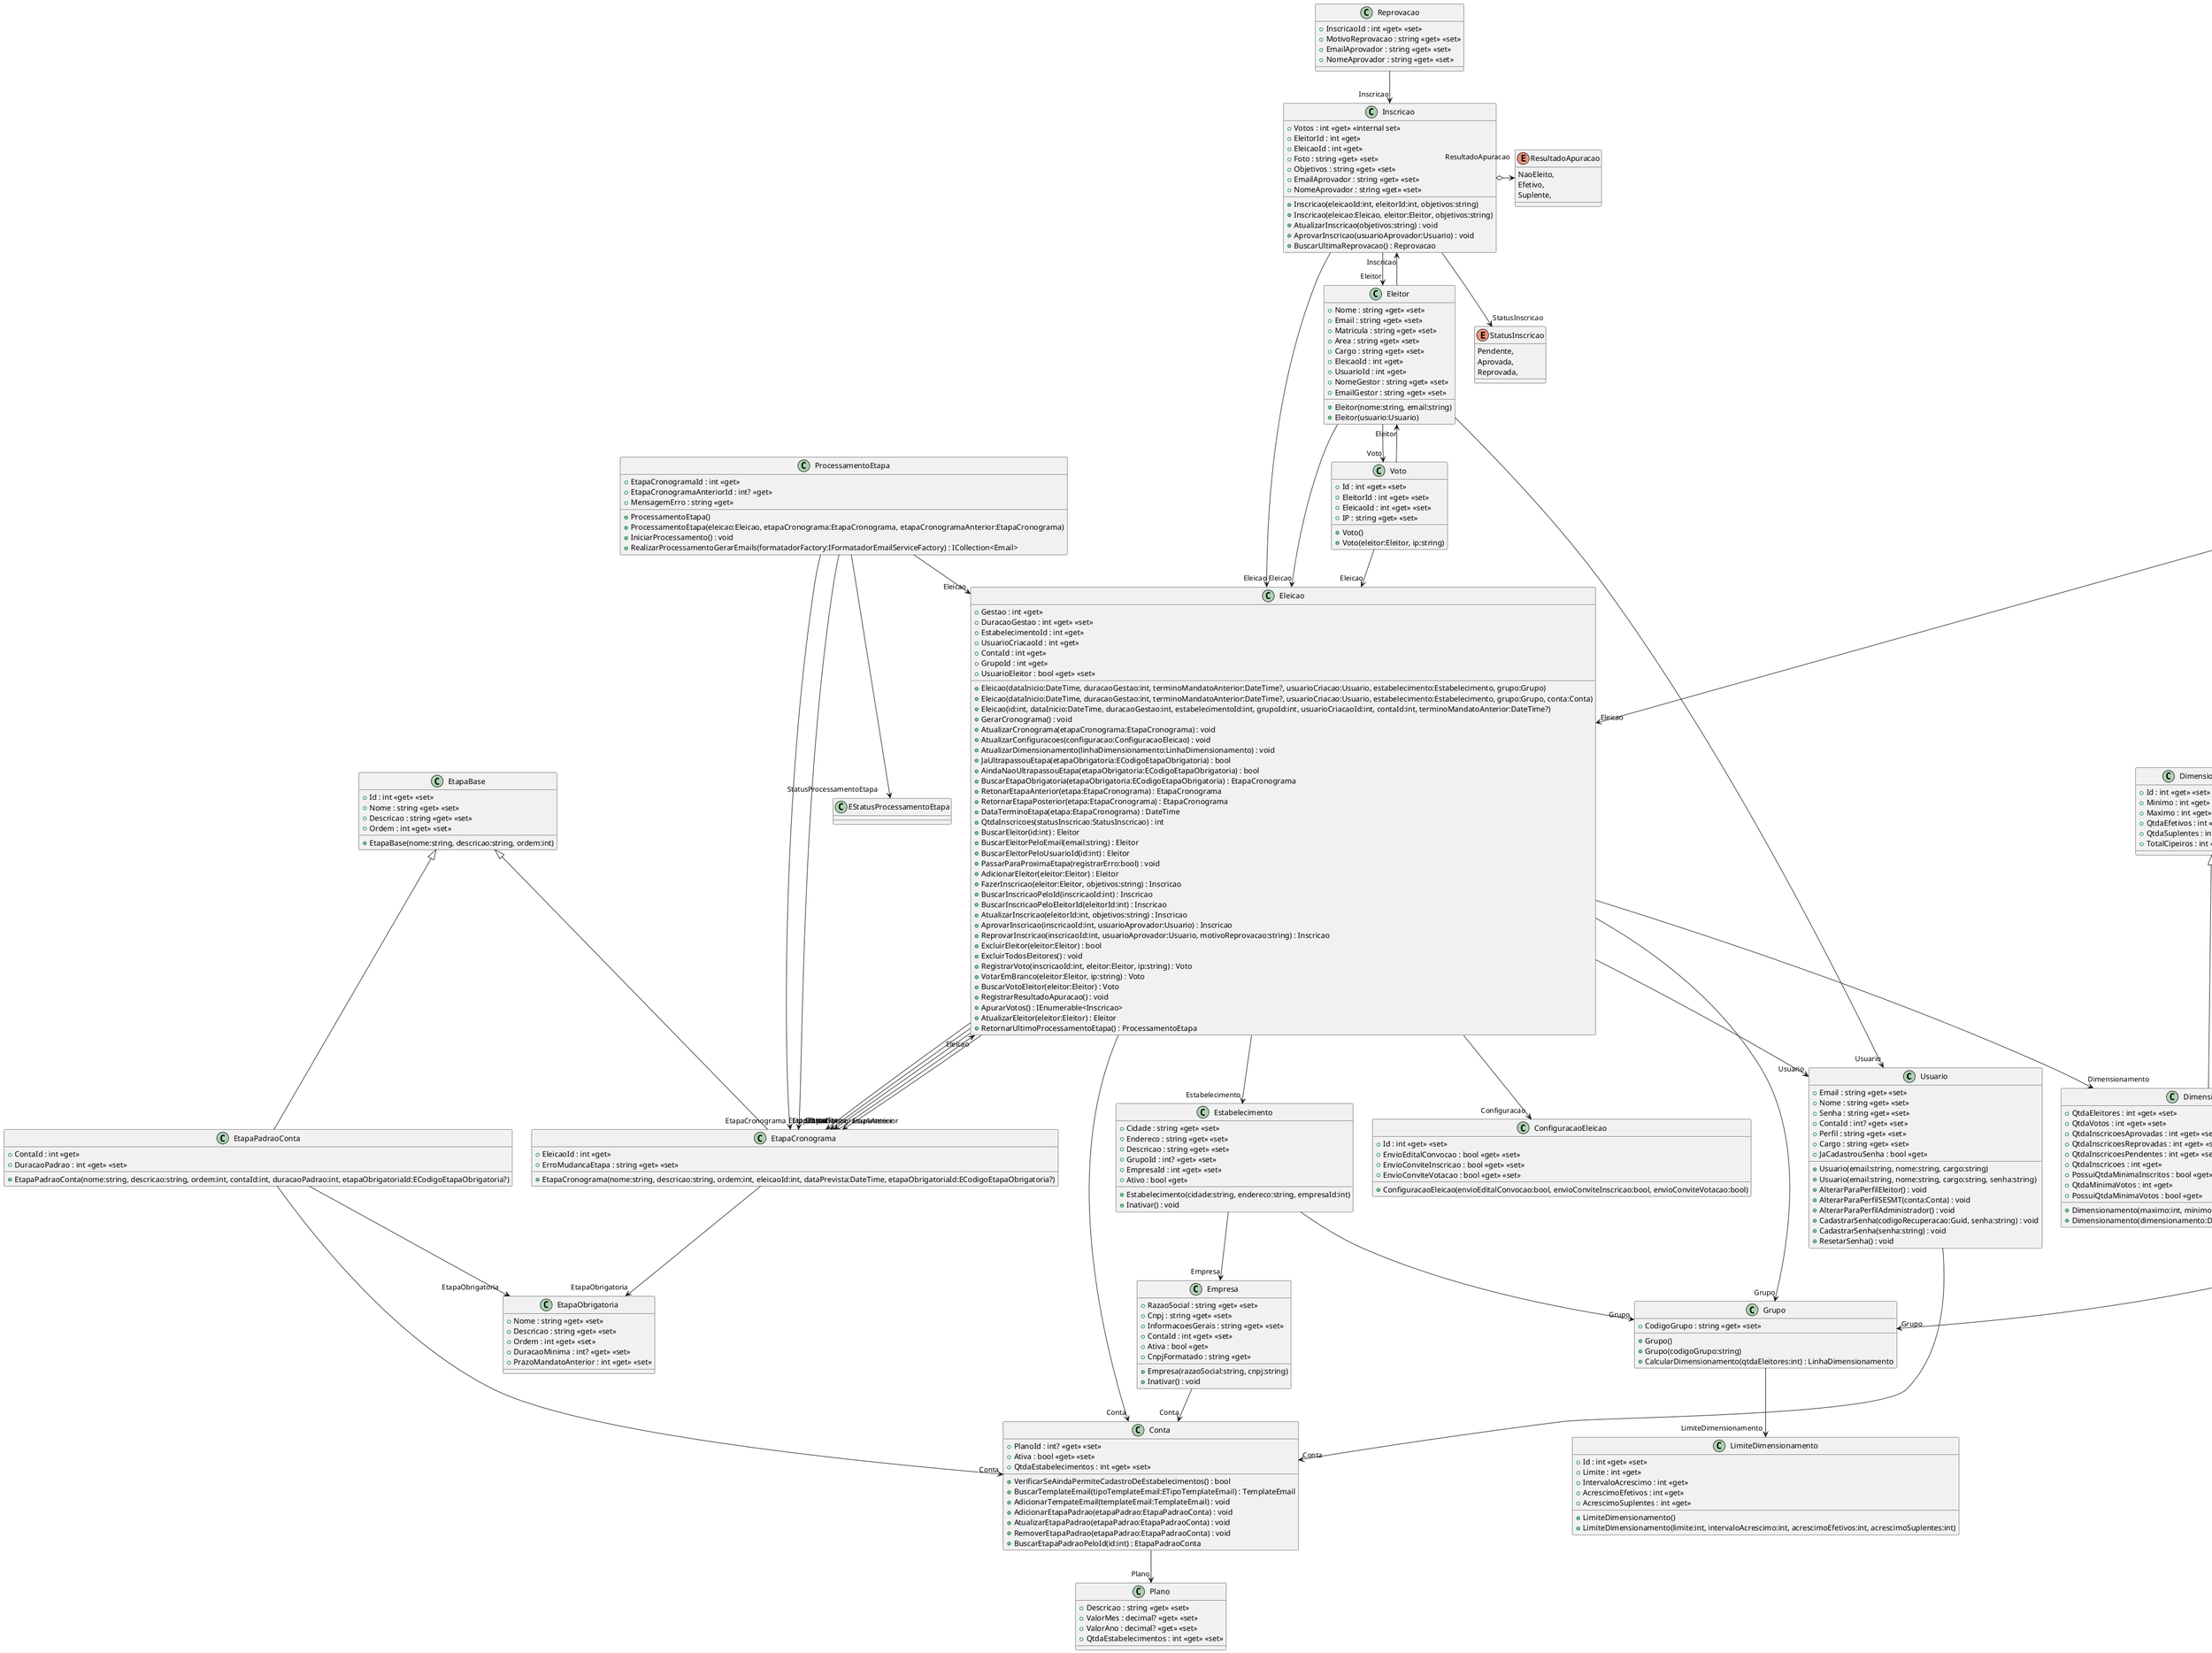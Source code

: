 @startuml
class Usuario {
    + Usuario(email:string, nome:string, cargo:string)
    + Usuario(email:string, nome:string, cargo:string, senha:string)
    + Email : string <<get>> <<set>>
    + Nome : string <<get>> <<set>>
    + Senha : string <<get>> <<set>>
    + ContaId : int? <<get>> <<set>>
    + Perfil : string <<get>> <<set>>
    + Cargo : string <<get>> <<set>>
    + AlterarParaPerfilEleitor() : void
    + AlterarParaPerfilSESMT(conta:Conta) : void
    + AlterarParaPerfilAdministrador() : void
    + JaCadastrouSenha : bool <<get>>
    + CadastrarSenha(codigoRecuperacao:Guid, senha:string) : void
    + CadastrarSenha(senha:string) : void
    + ResetarSenha() : void
}
Usuario --> "Conta" Conta
class Conta {
    + PlanoId : int? <<get>> <<set>>
    + Ativa : bool <<get>> <<set>>
    + QtdaEstabelecimentos : int <<get>> <<set>>
    + VerificarSeAindaPermiteCadastroDeEstabelecimentos() : bool
    + BuscarTemplateEmail(tipoTemplateEmail:ETipoTemplateEmail) : TemplateEmail
    + AdicionarTempateEmail(templateEmail:TemplateEmail) : void
    + AdicionarEtapaPadrao(etapaPadrao:EtapaPadraoConta) : void
    + AtualizarEtapaPadrao(etapaPadrao:EtapaPadraoConta) : void
    + RemoverEtapaPadrao(etapaPadrao:EtapaPadraoConta) : void
    + BuscarEtapaPadraoPeloId(id:int) : EtapaPadraoConta
}
Conta --> "Plano" Plano
class Dimensionamento {
    + Dimensionamento(maximo:int, minimo:int, qtdaEfetivos:int, qtdaSuplentes:int)
    + Dimensionamento(dimensionamento:DimensionamentoBase)
    + QtdaEleitores : int <<get>> <<set>>
    + QtdaVotos : int <<get>> <<set>>
    + QtdaInscricoesAprovadas : int <<get>> <<set>>
    + QtdaInscricoesReprovadas : int <<get>> <<set>>
    + QtdaInscricoesPendentes : int <<get>> <<set>>
    + QtdaInscricoes : int <<get>>
    + PossuiQtdaMinimaInscritos : bool <<get>>
    + QtdaMinimaVotos : int <<get>>
    + PossuiQtdaMinimaVotos : bool <<get>>
}
DimensionamentoBase <|-- Dimensionamento
class ProcessamentoEtapa {
    + ProcessamentoEtapa()
    + ProcessamentoEtapa(eleicao:Eleicao, etapaCronograma:EtapaCronograma, etapaCronogramaAnterior:EtapaCronograma)
    + EtapaCronogramaId : int <<get>>
    + EtapaCronogramaAnteriorId : int? <<get>>
    + MensagemErro : string <<get>>
    + IniciarProcessamento() : void
    + RealizarProcessamentoGerarEmails(formatadorFactory:IFormatadorEmailServiceFactory) : ICollection<Email>
}
ProcessamentoEtapa --> "StatusProcessamentoEtapa" EStatusProcessamentoEtapa
ProcessamentoEtapa --> "EtapaCronograma" EtapaCronograma
ProcessamentoEtapa --> "EtapaCronogramaAnterior" EtapaCronograma
ProcessamentoEtapa --> "Eleicao" Eleicao
class EtapaObrigatoria {
    + Nome : string <<get>> <<set>>
    + Descricao : string <<get>> <<set>>
    + Ordem : int <<get>> <<set>>
    + DuracaoMinima : int? <<get>> <<set>>
    + PrazoMandatoAnterior : int <<get>> <<set>>
}
class DimensionamentoBase {
    + Id : int <<get>> <<set>>
    + Minimo : int <<get>> <<internal set>>
    + Maximo : int <<get>> <<internal set>>
    + QtdaEfetivos : int <<get>> <<internal set>>
    + QtdaSuplentes : int <<get>> <<internal set>>
    + TotalCipeiros : int <<get>>
}
class Eleitor {
    + Eleitor(nome:string, email:string)
    + Eleitor(usuario:Usuario)
    + Nome : string <<get>> <<set>>
    + Email : string <<get>> <<set>>
    + Matricula : string <<get>> <<set>>
    + Area : string <<get>> <<set>>
    + Cargo : string <<get>> <<set>>
    + EleicaoId : int <<get>>
    + UsuarioId : int <<get>>
    + NomeGestor : string <<get>> <<set>>
    + EmailGestor : string <<get>> <<set>>
}
Eleitor --> "Eleicao" Eleicao
Eleitor --> "Usuario" Usuario
Eleitor --> "Inscricao" Inscricao
Eleitor --> "Voto" Voto
class Eleicao {
    + Eleicao(dataInicio:DateTime, duracaoGestao:int, terminoMandatoAnterior:DateTime?, usuarioCriacao:Usuario, estabelecimento:Estabelecimento, grupo:Grupo)
    + Eleicao(dataInicio:DateTime, duracaoGestao:int, terminoMandatoAnterior:DateTime?, usuarioCriacao:Usuario, estabelecimento:Estabelecimento, grupo:Grupo, conta:Conta)
    + Eleicao(id:int, dataInicio:DateTime, duracaoGestao:int, estabelecimentoId:int, grupoId:int, usuarioCriacaoId:int, contaId:int, terminoMandatoAnterior:DateTime?)
    + Gestao : int <<get>>
    + DuracaoGestao : int <<get>> <<set>>
    + EstabelecimentoId : int <<get>>
    + UsuarioCriacaoId : int <<get>>
    + ContaId : int <<get>>
    + GrupoId : int <<get>>
    + UsuarioEleitor : bool <<get>> <<set>>
    + GerarCronograma() : void
    + AtualizarCronograma(etapaCronograma:EtapaCronograma) : void
    + AtualizarConfiguracoes(configuracao:ConfiguracaoEleicao) : void
    + AtualizarDimensionamento(linhaDimensionamento:LinhaDimensionamento) : void
    + JaUltrapassouEtapa(etapaObrigatoria:ECodigoEtapaObrigatoria) : bool
    + AindaNaoUltrapassouEtapa(etapaObrigatoria:ECodigoEtapaObrigatoria) : bool
    + BuscarEtapaObrigatoria(etapaObrigatoria:ECodigoEtapaObrigatoria) : EtapaCronograma
    + RetonarEtapaAnterior(etapa:EtapaCronograma) : EtapaCronograma
    + RetornarEtapaPosterior(etapa:EtapaCronograma) : EtapaCronograma
    + DataTerminoEtapa(etapa:EtapaCronograma) : DateTime
    + QtdaInscricoes(statusInscricao:StatusInscricao) : int
    + BuscarEleitor(id:int) : Eleitor
    + BuscarEleitorPeloEmail(email:string) : Eleitor
    + BuscarEleitorPeloUsuarioId(id:int) : Eleitor
    + PassarParaProximaEtapa(registrarErro:bool) : void
    + AdicionarEleitor(eleitor:Eleitor) : Eleitor
    + FazerInscricao(eleitor:Eleitor, objetivos:string) : Inscricao
    + BuscarInscricaoPeloId(inscricaoId:int) : Inscricao
    + BuscarInscricaoPeloEleitorId(eleitorId:int) : Inscricao
    + AtualizarInscricao(eleitorId:int, objetivos:string) : Inscricao
    + AprovarInscricao(inscricaoId:int, usuarioAprovador:Usuario) : Inscricao
    + ReprovarInscricao(inscricaoId:int, usuarioAprovador:Usuario, motivoReprovacao:string) : Inscricao
    + ExcluirEleitor(eleitor:Eleitor) : bool
    + ExcluirTodosEleitores() : void
    + RegistrarVoto(inscricaoId:int, eleitor:Eleitor, ip:string) : Voto
    + VotarEmBranco(eleitor:Eleitor, ip:string) : Voto
    + BuscarVotoEleitor(eleitor:Eleitor) : Voto
    + RegistrarResultadoApuracao() : void
    + ApurarVotos() : IEnumerable<Inscricao>
    + AtualizarEleitor(eleitor:Eleitor) : Eleitor
    + RetornarUltimoProcessamentoEtapa() : ProcessamentoEtapa
}
Eleicao --> "Configuracao" ConfiguracaoEleicao
Eleicao --> "Estabelecimento" Estabelecimento
Eleicao --> "Usuario" Usuario
Eleicao --> "Conta" Conta
Eleicao --> "Grupo" Grupo
Eleicao --> "Dimensionamento" Dimensionamento
Eleicao --> "EtapaAtual" EtapaCronograma
Eleicao --> "UltimaEtapa" EtapaCronograma
Eleicao --> "EtapaAnterior" EtapaCronograma
Eleicao --> "EtapaPosterior" EtapaCronograma
class Reprovacao {
    + InscricaoId : int <<get>> <<set>>
    + MotivoReprovacao : string <<get>> <<set>>
    + EmailAprovador : string <<get>> <<set>>
    + NomeAprovador : string <<get>> <<set>>
}
Reprovacao --> "Inscricao" Inscricao
class ConfiguracaoEleicao {
    + ConfiguracaoEleicao(envioEditalConvocao:bool, envioConviteInscricao:bool, envioConviteVotacao:bool)
    + Id : int <<get>> <<set>>
    + EnvioEditalConvocao : bool <<get>> <<set>>
    + EnvioConviteInscricao : bool <<get>> <<set>>
    + EnvioConviteVotacao : bool <<get>> <<set>>
}
enum StatusImportacao {
    Aguardando,
    Processando,
    FinalizadoComSucesso,
    FinalizadoComFalha,
}
class Importacao {
    + Importacao()
    + Importacao(arquivo:Arquivo, eleicao:Eleicao)
    + EleicaoId : int <<get>> <<set>>
    + IniciarProcessamento() : void
    + FinalizarProcessamentoComSucesso() : void
    + FinalizarImportacaoComFalha(inconsistencias:IEnumerable<Inconsistencia>) : void
}
Importacao --> "Status" StatusImportacao
Importacao --> "Arquivo" Arquivo
Importacao --> "Eleicao" Eleicao
class LinhaDimensionamento {
    + LinhaDimensionamento(maximo:int, minimo:int, qtdaEfetivos:int, qtdaSuplentes:int)
    + GrupoId : int <<get>> <<set>>
}
DimensionamentoBase <|-- LinhaDimensionamento
LinhaDimensionamento --> "Grupo" Grupo
class LimiteDimensionamento {
    + LimiteDimensionamento()
    + LimiteDimensionamento(limite:int, intervaloAcrescimo:int, acrescimoEfetivos:int, acrescimoSuplentes:int)
    + Id : int <<get>> <<set>>
    + Limite : int <<get>>
    + IntervaloAcrescimo : int <<get>>
    + AcrescimoEfetivos : int <<get>>
    + AcrescimoSuplentes : int <<get>>
}
class Inconsistencia {
    + Inconsistencia(coluna:string, linha:int, mensagem:string)
    + Coluna : string <<get>>
    + Linha : int <<get>>
    + Mensagem : string <<get>>
    + ImportacaoId : int <<get>>
}
Inconsistencia --> "Importacao" Importacao
class Voto {
    + Voto()
    + Voto(eleitor:Eleitor, ip:string)
    + Id : int <<get>> <<set>>
    + EleitorId : int <<get>> <<set>>
    + EleicaoId : int <<get>> <<set>>
    + IP : string <<get>> <<set>>
}
Voto --> "Eleicao" Eleicao
Voto --> "Eleitor" Eleitor
enum DependencyFileType {
    TemplateCronograma,
    DocumentoCronograma,
    Importacao,
}
class Arquivo {
    + Arquivo(nome:string, tamanho:long, contentType:string, emailUsuario:string, nomeUsuario:string, dependencyType:DependencyFileType, dependencyId:int)
    + Arquivo(path:string, nome:string, tamanho:long, contentType:string, emailUsuario:string, nomeUsuario:string, dependencyType:DependencyFileType, dependencyId:int)
    + Path : string <<get>> <<set>>
    + Nome : string <<get>>
    + Tamanho : long <<get>>
    + ContentType : string <<get>>
    + EmailUsuario : string <<get>>
    + NomeUsuario : string <<get>>
    + DependencyId : int <<get>>
}
Arquivo --> "DependencyType" DependencyFileType
class Empresa {
    + Empresa(razaoSocial:string, cnpj:string)
    + RazaoSocial : string <<get>> <<set>>
    + Cnpj : string <<get>> <<set>>
    + InformacoesGerais : string <<get>> <<set>>
    + ContaId : int <<get>> <<set>>
    + Ativa : bool <<get>>
    + CnpjFormatado : string <<get>>
    + Inativar() : void
}
Empresa --> "Conta" Conta
class EtapaBase {
    + EtapaBase(nome:string, descricao:string, ordem:int)
    + Id : int <<get>> <<set>>
    + Nome : string <<get>> <<set>>
    + Descricao : string <<get>> <<set>>
    + Ordem : int <<get>> <<set>>
}
class Grupo {
    + Grupo()
    + Grupo(codigoGrupo:string)
    + CodigoGrupo : string <<get>> <<set>>
    + CalcularDimensionamento(qtdaEleitores:int) : LinhaDimensionamento
}
Grupo --> "LimiteDimensionamento" LimiteDimensionamento
class Estabelecimento {
    + Estabelecimento(cidade:string, endereco:string, empresaId:int)
    + Cidade : string <<get>> <<set>>
    + Endereco : string <<get>> <<set>>
    + Descricao : string <<get>> <<set>>
    + GrupoId : int? <<get>> <<set>>
    + EmpresaId : int <<get>> <<set>>
    + Ativo : bool <<get>>
    + Inativar() : void
}
Estabelecimento --> "Empresa" Empresa
Estabelecimento --> "Grupo" Grupo
class EtapaCronograma {
    + EtapaCronograma(nome:string, descricao:string, ordem:int, eleicaoId:int, dataPrevista:DateTime, etapaObrigatoriaId:ECodigoEtapaObrigatoria?)
    + EleicaoId : int <<get>>
    + ErroMudancaEtapa : string <<get>> <<set>>
}
EtapaBase <|-- EtapaCronograma
EtapaCronograma --> "EtapaObrigatoria" EtapaObrigatoria
EtapaCronograma --> "Eleicao" Eleicao
class Plano {
    + Descricao : string <<get>> <<set>>
    + ValorMes : decimal? <<get>> <<set>>
    + ValorAno : decimal? <<get>> <<set>>
    + QtdaEstabelecimentos : int <<get>> <<set>>
}
enum StatusInscricao {
    Pendente,
    Aprovada,
    Reprovada,
}
enum ResultadoApuracao {
    NaoEleito,
    Efetivo,
    Suplente,
}
class Inscricao {
    + Inscricao(eleicaoId:int, eleitorId:int, objetivos:string)
    + Inscricao(eleicao:Eleicao, eleitor:Eleitor, objetivos:string)
    + Votos : int <<get>> <<internal set>>
    + EleitorId : int <<get>>
    + EleicaoId : int <<get>>
    + Foto : string <<get>> <<set>>
    + Objetivos : string <<get>> <<set>>
    + EmailAprovador : string <<get>> <<set>>
    + NomeAprovador : string <<get>> <<set>>
    + AtualizarInscricao(objetivos:string) : void
    + AprovarInscricao(usuarioAprovador:Usuario) : void
    + BuscarUltimaReprovacao() : Reprovacao
}
Inscricao --> "StatusInscricao" StatusInscricao
Inscricao o-> "ResultadoApuracao" ResultadoApuracao
Inscricao --> "Eleitor" Eleitor
Inscricao --> "Eleicao" Eleicao
class EtapaPadraoConta {
    + EtapaPadraoConta(nome:string, descricao:string, ordem:int, contaId:int, duracaoPadrao:int, etapaObrigatoriaId:ECodigoEtapaObrigatoria?)
    + ContaId : int <<get>>
    + DuracaoPadrao : int <<get>> <<set>>
}
EtapaBase <|-- EtapaPadraoConta
EtapaPadraoConta --> "Conta" Conta
EtapaPadraoConta --> "EtapaObrigatoria" EtapaObrigatoria
@enduml
